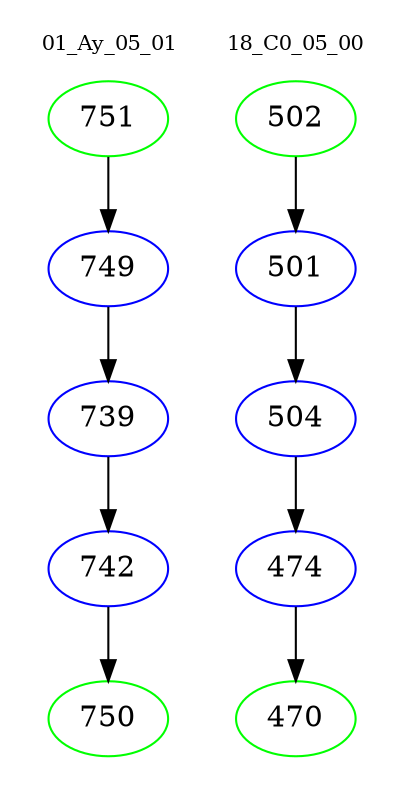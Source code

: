 digraph{
subgraph cluster_0 {
color = white
label = "01_Ay_05_01";
fontsize=10;
T0_751 [label="751", color="green"]
T0_751 -> T0_749 [color="black"]
T0_749 [label="749", color="blue"]
T0_749 -> T0_739 [color="black"]
T0_739 [label="739", color="blue"]
T0_739 -> T0_742 [color="black"]
T0_742 [label="742", color="blue"]
T0_742 -> T0_750 [color="black"]
T0_750 [label="750", color="green"]
}
subgraph cluster_1 {
color = white
label = "18_C0_05_00";
fontsize=10;
T1_502 [label="502", color="green"]
T1_502 -> T1_501 [color="black"]
T1_501 [label="501", color="blue"]
T1_501 -> T1_504 [color="black"]
T1_504 [label="504", color="blue"]
T1_504 -> T1_474 [color="black"]
T1_474 [label="474", color="blue"]
T1_474 -> T1_470 [color="black"]
T1_470 [label="470", color="green"]
}
}
